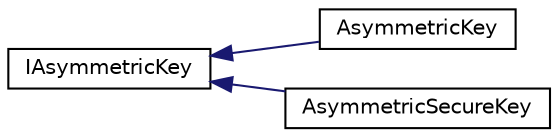 digraph "Graphical Class Hierarchy"
{
 // LATEX_PDF_SIZE
  edge [fontname="Helvetica",fontsize="10",labelfontname="Helvetica",labelfontsize="10"];
  node [fontname="Helvetica",fontsize="10",shape=record];
  rankdir="LR";
  Node0 [label="IAsymmetricKey",height=0.2,width=0.4,color="black", fillcolor="white", style="filled",URL="$class_i_asymmetric_key.html",tooltip="The Asymmetric key interface"];
  Node0 -> Node1 [dir="back",color="midnightblue",fontsize="10",style="solid",fontname="Helvetica"];
  Node1 [label="AsymmetricKey",height=0.2,width=0.4,color="black", fillcolor="white", style="filled",URL="$class_asymmetric_key.html",tooltip="An Asymmetric primitive key container."];
  Node0 -> Node2 [dir="back",color="midnightblue",fontsize="10",style="solid",fontname="Helvetica"];
  Node2 [label="AsymmetricSecureKey",height=0.2,width=0.4,color="black", fillcolor="white", style="filled",URL="$class_asymmetric_secure_key.html",tooltip="An encrypted and authenticated Asymmetric primitive key container."];
}
